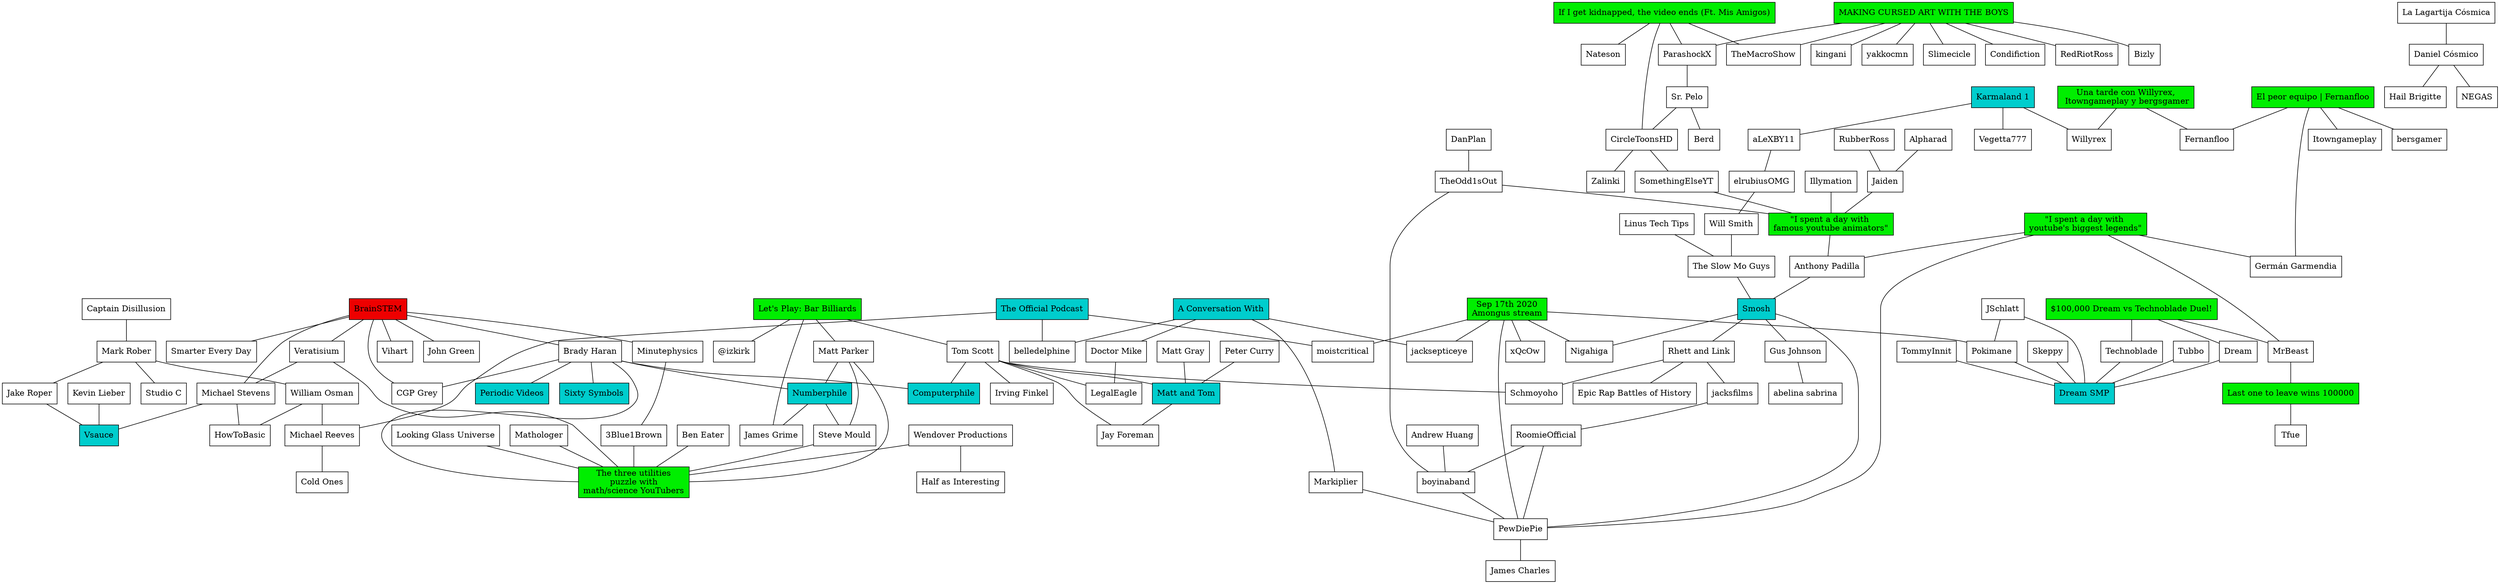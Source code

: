 graph yt {
graph [splines="spline", overlap="prism"]
node [shape=box, style=filled, fillcolor=white];

node [fillcolor="#00cdcd"];
"Vsauce" [href="https://youtube.com/c/vsauce1"];
"Numberphile" [href="https://youtube.com/channel/UCoxcjq-8xIDTYp3uz647V5A"];
"Computerphile" [href="https://youtube.com/channel/UC9-y-6csu5WGm29I7JiwpnA"];
"Periodic Videos" [href="https://www.youtube.com/user/periodicvideos"];
"Sixty Symbols" [href="https://www.youtube.com/user/sixtysymbols"];
"Matt and Tom" [href="https://youtube.com/c/mattandtom"];
"Smosh" [href="https://www.youtube.com/user/smosh"];
"Dream SMP" [href="https://youtube.com/c/dreamsmp4life"];
"A Conversation With" [href="https://www.youtube.com/c/ACW/about"];
"Karmaland 1" [href="https://www.youtube.com/watch?v=_u3NH5yGZt0&list=PLSbDMtNBmYTtx23xKzeq756HGYRB11BCU"];
"The Official Podcast" [href="https://www.youtube.com/watch?v=Rg68p_PdjfU&list=PLRD7N-Zrj2DMPlFktUo5BRduSyCxu8nZy"];

node [fillcolor="#00ee00"];
"Sep 17th 2020\nAmongus stream" [href="https://www.youtube.com/watch?v=74uCF8Xr6WA",label="Sep 17th 2020\nAmongus stream"];
"Let's Play: Bar Billiards" [href="https://www.youtube.com/watch?v=D3AS55mitNk"];
"Last one to leave wins 100000" [href="https://www.youtube.com/watch?v=71VpdDb8e6U"];
"El peor equipo | Fernanfloo" [href="https://www.youtube.com/watch?v=uPkV8a7eCHQ"];
"I spent a day with youtube's biggest legends" [href="https://youtube.com/channel/UCPJHQ5_DLtxZ1gzBvZE99_g",label="\"I spent a day with \nyoutube's biggest legends\""];
"I spent a day with famous youtube animators" [href="https://youtube.com/channel/UCPJHQ5_DLtxZ1gzBvZE99_g",label="\"I spent a day with \nfamous youtube animators\""];
"The three utilities puzzle with math/science YouTubers" [href="https://www.youtube.com/watch?v=VvCytJvd4H0",label="The three utilities\n puzzle with \nmath/science YouTubers"];
"Una tarde con Willyrex,\n Itowngameplay y bergsgamer" [href="https://www.youtube.com/watch?v=Yya_kySZXtY",label="Una tarde con Willyrex,\n Itowngameplay y bergsgamer"];
"$100,000 Dream vs Technoblade Duel!" [href="https://www.youtube.com/watch?v=zVCs9Cug_qM"];
"If I get kidnapped, the video ends (Ft. Mis Amigos)" [href="https://www.youtube.com/watch?v=6sCf3Oytiso"];
"MAKING CURSED ART WITH THE BOYS" [href="https://www.youtube.com/watch?v=812LqhpuBw4"];



node [fillcolor="#ee0000"];
"BrainSTEM" [href="https://www.youtube.com/watch?v=SnrdqCQuwK8"];

node [fillcolor="#ffffff"];
"Matt and Tom" -- "Jay Foreman" [href="https://youtu.be/rTW661upLJw"];
"Jay Foreman" [href="https://youtube.com/c/jayforeman"];
"jacksepticeye" [href="https://youtube.com/c/jacksepticeye"];
"A Conversation With" -- "jacksepticeye" [href="https://www.youtube.com/watch?v=Lvb95pAliVI"];
"A Conversation With" -- "belledelphine" [href="https://www.youtube.com/watch?v=v3MnF8EKdGI"];
"Doctor Mike" [href="https://youtube.com/c/doctormike"];
"A Conversation With" -- "Doctor Mike" [href="https://www.youtube.com/watch?v=UK9UrckN5HM"];
"James Grime" [href="https://www.youtube.com/c/singingbanana"];
"Numberphile" -- "James Grime";
"Steve Mould" [href="https://youtube.com/c/stevemould"];
"Numberphile" -- "Steve Mould" [href="https://www.youtube.com/watch?v=j7jfHM-mMC4"];
"Markiplier" [href="https://youtube.com/c/markiplier"];
"A Conversation With" -- "Markiplier" [href="https://www.youtube.com/watch?v=GjA7oU-7Alw"];
"Gus Johnson" [href="https://youtube.com/c/gustoonz"];
"Smosh" -- "Gus Johnson" [href="https://www.youtube.com/watch?v=7QXssPVCCT0"];
"Nigahiga" [href="https://youtube.com/c/ryanhiga"];
"Smosh" -- "Nigahiga" [href="https://www.youtube.com/watch?v=w0Xh6OXIJYM"];
"Rhett and Link" [href="https://youtube.com/c/rhettandlink2"];
"Smosh" -- "Rhett and Link" [href="https://www.youtube.com/watch?v=7SglORAYhMc"];
"PewDiePie" [href="https://youtube.com/channel/UC-lHJZR3Gqxm24_Vd_AJ5Yw"];
"Smosh" -- "PewDiePie" [href="https://www.youtube.com/watch?v=tSP7VQP3XTk"];
"Michael Reeves" [href="https://youtube.com/c/michaelreeves"];
"The Official Podcast" -- "Michael Reeves";
"moistcritical" [href="https://youtube.com/channel/UCq6VFHwMzcMXbuKyG7SQYIg"];
"The Official Podcast" -- "moistcritical";
"The Official Podcast" -- "belledelphine" [href="https://www.youtube.com/watch?v=Rg68p_PdjfU"];
"Willyrex" [href="https://youtube.com/channel/UC8rNKrqBxJqL9izOOMxBJtw"];
"Karmaland 1" -- "Willyrex";
"Karmaland 1" -- "Vegetta777";
"aLeXBY11" [href="https://youtube.com/channel/UCh715KhLM7vbOwozSXLWI_w"];
"Karmaland 1" -- "aLeXBY11";
"I spent a day with youtube's biggest legends" -- "PewDiePie";
"Germán Garmendia" [href="https://youtube.com/c/juegagerman"];
"I spent a day with youtube's biggest legends" -- "Germán Garmendia";
"I spent a day with youtube's biggest legends" -- "Anthony Padilla";
"I spent a day with youtube's biggest legends" -- "MrBeast";
"I spent a day with famous youtube animators" -- "Anthony Padilla";
"Sep 17th 2020\nAmongus stream" -- "Nigahiga";
"Sep 17th 2020\nAmongus stream" -- "PewDiePie";
"Pokimane" [href="https://youtube.com/c/pokimane"];
"Sep 17th 2020\nAmongus stream" -- "Pokimane";
"Sep 17th 2020\nAmongus stream" -- "moistcritical";
"Sep 17th 2020\nAmongus stream" -- "jacksepticeye";
"xQcOw" [href="https://youtube.com/c/xqcow"];
"Sep 17th 2020\nAmongus stream" -- "xQcOw";
"Tom Scott" [href="https://youtube.com/c/tomscottgo"];
"Let's Play: Bar Billiards" -- "Tom Scott";
"Matt Parker" [href="https://youtube.com/channel/UCSju5G2aFaWMqn-_0YBtq5A"];
"Let's Play: Bar Billiards" -- "Matt Parker";
"Let's Play: Bar Billiards" -- "James Grime";
"Let's Play: Bar Billiards" -- "@izkirk";
"Tfue" [href="https://youtube.com/channel/UC9lSZSYpDDE18hoFA7YlBpw"];
"El peor equipo | Fernanfloo" -- "Germán Garmendia";
"Fernanfloo" [href="https://youtube.com/channel/UCV4xOVpbcV8SdueDCOxLXtQ"];
"El peor equipo | Fernanfloo" -- "Fernanfloo";
"Itowngameplay" [href="https://youtube.com/channel/UCKmlxQVs0vHtaLldRIQ8lsA"];
"El peor equipo | Fernanfloo" -- "Itowngameplay";
"bersgamer" [href="https://youtube.com/c/bersgamer"];
"El peor equipo | Fernanfloo" -- "bersgamer";
"Una tarde con Willyrex,\n Itowngameplay y bergsgamer" -- "Fernanfloo";
"Una tarde con Willyrex,\n Itowngameplay y bergsgamer" -- "Willyrex";
"BrainSTEM" -- "Michael Stevens";
"BrainSTEM" -- "Vihart";
"BrainSTEM" -- "John Green";
"Minutephysics" [href="https://youtube.com/channel/UCUHW94eEFW7hkUMVaZz4eDg"];
"BrainSTEM" -- "Minutephysics";
"BrainSTEM" -- "Smarter Every Day";
"BrainSTEM" -- "CGP Grey";
"Brady Haran" [href="http://www.bradyharan.com/"];
"BrainSTEM" -- "Brady Haran";
"Veratisium" [href="https://youtube.com/c/veritasium"];
"BrainSTEM" -- "Veratisium";
"Tom Scott" -- "Computerphile" [href="https://www.youtube.com/watch?v=MijmeoH9LT4"];
"Tom Scott" -- "Matt and Tom";
"Schmoyoho" [href="https://youtube.com/c/songify"];
"Tom Scott" -- "Schmoyoho" [href="https://youtu.be/8Ao-eMUn-U8?list=TLPQMjEwMzIwMjHgghMUy_9hww&t=144"];
"Irving Finkel" [href="https://youtube.com/channel/UCnyn8OAfXSS1H-nRAIpb1WA"];
"Tom Scott" -- "Irving Finkel" [href="https://www.youtube.com/watch?v=WZskjLq040I"];
"Tom Scott" -- "Jay Foreman" [href="https://youtu.be/1Jwo5qc78QU?t=175"];
"LegalEagle" [href="https://youtube.com/c/legaleagle"];
"Tom Scott" -- "LegalEagle" [href="https://youtu.be/1Jwo5qc78QU?t=708"];
"Matt Gray" [href="https://youtube.com/c/mattgrayyes"];
"Matt Gray" -- "Matt and Tom";
"Peter Curry" [href="https://youtube.com/channel/UCjIxIuL1kXNVXMWFweAD1nA"];
"Peter Curry" -- "Matt and Tom" [href="https://www.youtube.com/watch?v=KCR2kHrr4oA"];
"Matt Parker" -- "Numberphile" [href="https://www.youtube.com/watch?v=ZMkIiFs35HQ"];
"Matt Parker" -- "The three utilities puzzle with math/science YouTubers";
"Matt Parker" -- "Steve Mould" [href="https://www.youtube.com/watch?v=b-Fa6HtvGtQ"];
"Steve Mould" -- "The three utilities puzzle with math/science YouTubers";
"Mark Rober" [href="https://youtube.com/c/markrober"];
"William Osman" [href="https://youtube.com/c/williamosman"];
"Mark Rober" -- "William Osman" [href="https://www.youtube.com/watch?v=oa5MRqrEdJI"];
"Jake Roper" [href="https://youtube.com/c/jakerawr"];
"Mark Rober" -- "Jake Roper" [href="https://www.youtube.com/watch?v=350Xlkvn0Ko"];
"Mark Rober" -- "Studio C" [href="https://www.youtube.com/watch?v=QCUyhiF6-0Q"];
"William Osman" -- "HowToBasic" [href="https://www.youtube.com/watch?v=TQssMjNUFr0"];
"William Osman" -- "Michael Reeves" [href="https://www.youtube.com/watch?v=wF7B14g1iLQ"];
"Michael Stevens" -- "Vsauce";
"Michael Stevens" -- "HowToBasic" [href="https://youtu.be/JSXGagNzNLw?t=1"];
"Kevin Lieber" -- "Vsauce";
"Jake Roper" -- "Vsauce";
"Minutephysics" -- "3Blue1Brown" [href="https://www.youtube.com/watch?v=xdIjYBtnvZU"];
"Brady Haran" -- "Numberphile";
"Brady Haran" -- "Computerphile";
"Brady Haran" -- "Periodic Videos";
"Brady Haran" -- "Sixty Symbols";
"Brady Haran" -- "The three utilities puzzle with math/science YouTubers";
"Brady Haran" -- "CGP Grey" [href="http://www.hellointernet.fm/"];
"Veratisium" -- "The three utilities puzzle with math/science YouTubers";
"Veratisium" -- "Michael Stevens" [href="https://www.youtube.com/watch?v=sMb00lz-IfE"];
"3Blue1Brown" -- "The three utilities puzzle with math/science YouTubers";
"Wendover Productions" [href="https://youtube.com/c/wendoverproductions"];
"Wendover Productions" -- "The three utilities puzzle with math/science YouTubers";
"Half as Interesting" [href="https://youtube.com/c/halfasinteresting"];
"Wendover Productions" -- "Half as Interesting";
"Looking Glass Universe" [href="https://youtube.com/channel/UCFk__1iexL3T5gvGcMpeHNA"];
"Looking Glass Universe" -- "The three utilities puzzle with math/science YouTubers";
"Mathologer" [href="https://youtube.com/c/mathologer"];
"Mathologer" -- "The three utilities puzzle with math/science YouTubers";
"Ben Eater" [href="https://youtube.com/c/beneater"];
"Ben Eater" -- "The three utilities puzzle with math/science YouTubers";
"Michael Reeves" -- "Cold Ones" [href="https://www.youtube.com/watch?v=Nb0I8xx1Y4I"];
"abelina sabrina" [href="https://youtube.com/c/abelinasabrina"];
"Gus Johnson" -- "abelina sabrina" [href="https://www.youtube.com/watch?v=BA3gIRyvn-k"];
"Rhett and Link" -- "Schmoyoho" [href="https://www.youtube.com/watch?v=g7zHKcYzjNQ"];
"Epic Rap Battles of History" [href="https://youtube.com/c/erb"];
"Rhett and Link" -- "Epic Rap Battles of History" [href="https://www.youtube.com/watch?v=505puUP0tmw"];
"Rhett and Link" -- "jacksfilms" [href="https://www.youtube.com/watch?v=nfUD0WhE264"];
"James Charles" [href="https://youtube.com/c/jamescharles"];
"PewDiePie" -- "James Charles" [href="https://www.youtube.com/watch?v=s-Us4JlPdF8"];
"Pokimane" -- "Dream SMP";
"JSchlatt" [href="https://youtube.com/c/jschlattlive"];
"JSchlatt" -- "Dream SMP";
"JSchlatt" -- "Pokimane" [href="https://www.youtube.com/watch?v=NP0r5Z0J67w"];
"Dream" [href="https://youtube.com/c/dream"];
"Dream" -- "Dream SMP";
"Skeppy" [href="https://youtube.com/c/skeppy"];
"Skeppy" -- "Dream SMP";
"Technoblade" [href="https://youtube.com/c/technoblade"];
"Technoblade" -- "Dream SMP";
"Tubbo" [href="https://youtube.com/c/tubbo"];
"Tubbo" -- "Dream SMP";
"TommyInnit" [href="https://youtube.com/c/tommyinnit"];
"TommyInnit" -- "Dream SMP";
"Captain Disillusion" [href="https://youtube.com/c/captaindisillusion"];
"Captain Disillusion" -- "Mark Rober" [href="https://www.youtube.com/watch?v=PI4EszMsYy4"];
"Doctor Mike" -- "LegalEagle" [href="https://www.youtube.com/watch?v=z9e8GcQvNHo"];
"Markiplier" -- "PewDiePie" [href="https://www.youtube.com/watch?v=jA0xR2Ho9UU"];
"Anthony Padilla" -- "Smosh";

"MrBeast" -- "Last one to leave wins 100000";
"Last one to leave wins 100000" -- "Tfue";

"$100,000 Dream vs Technoblade Duel!" -- "MrBeast";
"$100,000 Dream vs Technoblade Duel!" -- "Dream";
"$100,000 Dream vs Technoblade Duel!" -- "Technoblade";


"elrubiusOMG" [href="https://youtube.com/c/elrubiusomg"];
"aLeXBY11" -- "elrubiusOMG" [href="https://www.youtube.com/watch?v=bJVMOqy1Xds"];
"Will Smith" [href="https://youtube.com/c/willsmith"];
"elrubiusOMG" -- "Will Smith" [href="https://www.youtube.com/watch?v=VQGPCVPDpmk"];
"Will Smith" -- "The Slow Mo Guys" [href="https://www.youtube.com/watch?v=OkZ9Eq0DQqQ"];
"The Slow Mo Guys" -- "Smosh" [href="https://www.youtube.com/watch?v=3Xb1JsCHMH4"];
"Linus Tech Tips" -- "The Slow Mo Guys" [href="https://www.youtube.com/watch?v=tV8P6T5tTYs"];
"TheOdd1sOut" -- "I spent a day with famous youtube animators";
"boyinaband" [href="https://youtube.com/c/boyinaband"];
"TheOdd1sOut" -- "boyinaband" [href="https://www.youtube.com/watch?v=CAb_bCtKuXg&t=0s"];
"Jaiden" [href="https://youtube.com/c/jaiden"];
"Jaiden" -- "I spent a day with famous youtube animators";
"SomethingElseYT" [href="https://youtube.com/c/somethingelseyt"];
"SomethingElseYT" -- "I spent a day with famous youtube animators";
"Illymation" [href="https://youtube.com/c/illymation"];
"Illymation" -- "I spent a day with famous youtube animators";
"boyinaband" -- "PewDiePie" [href="https://www.youtube.com/watch?v=3E_1fspZQ4c&t=0s"];
"RoomieOfficial" [href="https://youtube.com/c/roomieofficial"];
"jacksfilms" -- "RoomieOfficial" [href="https://www.youtube.com/watch?v=V7sjRRXw7zI"];
"RoomieOfficial" -- "PewDiePie" [href="https://www.youtube.com/watch?v=ojvqIumZtnU&t=0s"];
"RoomieOfficial" -- "boyinaband" [href="https://www.youtube.com/watch?v=MaGMWagVSI4"];
"Andrew Huang" [href="https://youtube.com/c/andrewhuang"];
"Andrew Huang" -- "boyinaband" [href="https://www.youtube.com/watch?v=g3GhDWMb_3E"];
"La Lagartija Cósmica" [href="https://youtube.com/c/lalagartijacosmica"];
"Daniel Cósmico" [href="https://youtube.com/c/danielcosmico"];
"La Lagartija Cósmica" -- "Daniel Cósmico" [href="https://www.youtube.com/watch?v=YRSUu9VKEEQ"];
"Daniel Cósmico" -- "Hail Brigitte" [href="https://www.youtube.com/watch?v=HMjY2AdBErg"];
"Daniel Cósmico" -- "NEGAS" [href="https://www.youtube.com/watch?v=HMjY2AdBErg"];
"ParashockX" -- "Sr. Pelo" [href="https://www.youtube.com/watch?v=ImQuvpzhw1w"];

"If I get kidnapped, the video ends (Ft. Mis Amigos)" -- "ParashockX";
"If I get kidnapped, the video ends (Ft. Mis Amigos)" -- "TheMacroShow";
"If I get kidnapped, the video ends (Ft. Mis Amigos)" -- "CircleToonsHD";
"If I get kidnapped, the video ends (Ft. Mis Amigos)" -- "Nateson";

"MAKING CURSED ART WITH THE BOYS" -- "ParashockX";
"MAKING CURSED ART WITH THE BOYS" -- "TheMacroShow";
"MAKING CURSED ART WITH THE BOYS" -- "RedRiotRoss";
"MAKING CURSED ART WITH THE BOYS" -- "Bizly";
"MAKING CURSED ART WITH THE BOYS" -- "kingani";
"MAKING CURSED ART WITH THE BOYS" -- "yakkocmn";
"MAKING CURSED ART WITH THE BOYS" -- "Slimecicle";
"MAKING CURSED ART WITH THE BOYS" -- "Condifiction";



"Sr. Pelo" -- "Berd" [href="https://www.youtube.com/watch?v=Uncs-X_Da_Y"];
"Sr. Pelo" -- "CircleToonsHD" [href="https://www.youtube.com/watch?v=YBALuBl9V-U"];
"CircleToonsHD" -- "SomethingElseYT" [href="https://www.youtube.com/watch?v=CAfZIY2x40w"];
"CircleToonsHD" -- "Zalinki" [href="https://www.youtube.com/watch?v=CAfZIY2x40w"];

// Jaiden's big playlist
"RubberRoss" -- "Jaiden" [href="https://www.youtube.com/watch?v=zOi-lO2XY7Y"];	
"Alpharad" -- "Jaiden" [href="https://www.youtube.com/watch?v=864UBq8HpBY"];	

"DanPlan" -- "TheOdd1sOut" [href="https://www.youtube.com/watch?v=txFEMT-3zSc"];

}
